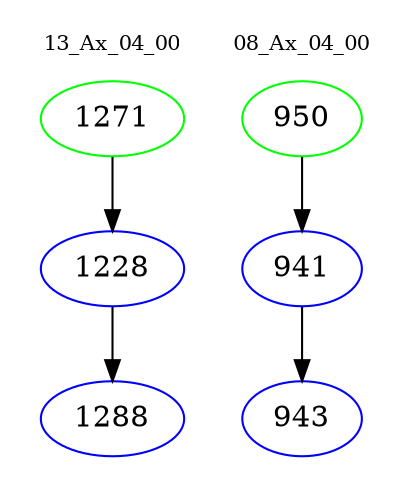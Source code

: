 digraph{
subgraph cluster_0 {
color = white
label = "13_Ax_04_00";
fontsize=10;
T0_1271 [label="1271", color="green"]
T0_1271 -> T0_1228 [color="black"]
T0_1228 [label="1228", color="blue"]
T0_1228 -> T0_1288 [color="black"]
T0_1288 [label="1288", color="blue"]
}
subgraph cluster_1 {
color = white
label = "08_Ax_04_00";
fontsize=10;
T1_950 [label="950", color="green"]
T1_950 -> T1_941 [color="black"]
T1_941 [label="941", color="blue"]
T1_941 -> T1_943 [color="black"]
T1_943 [label="943", color="blue"]
}
}
